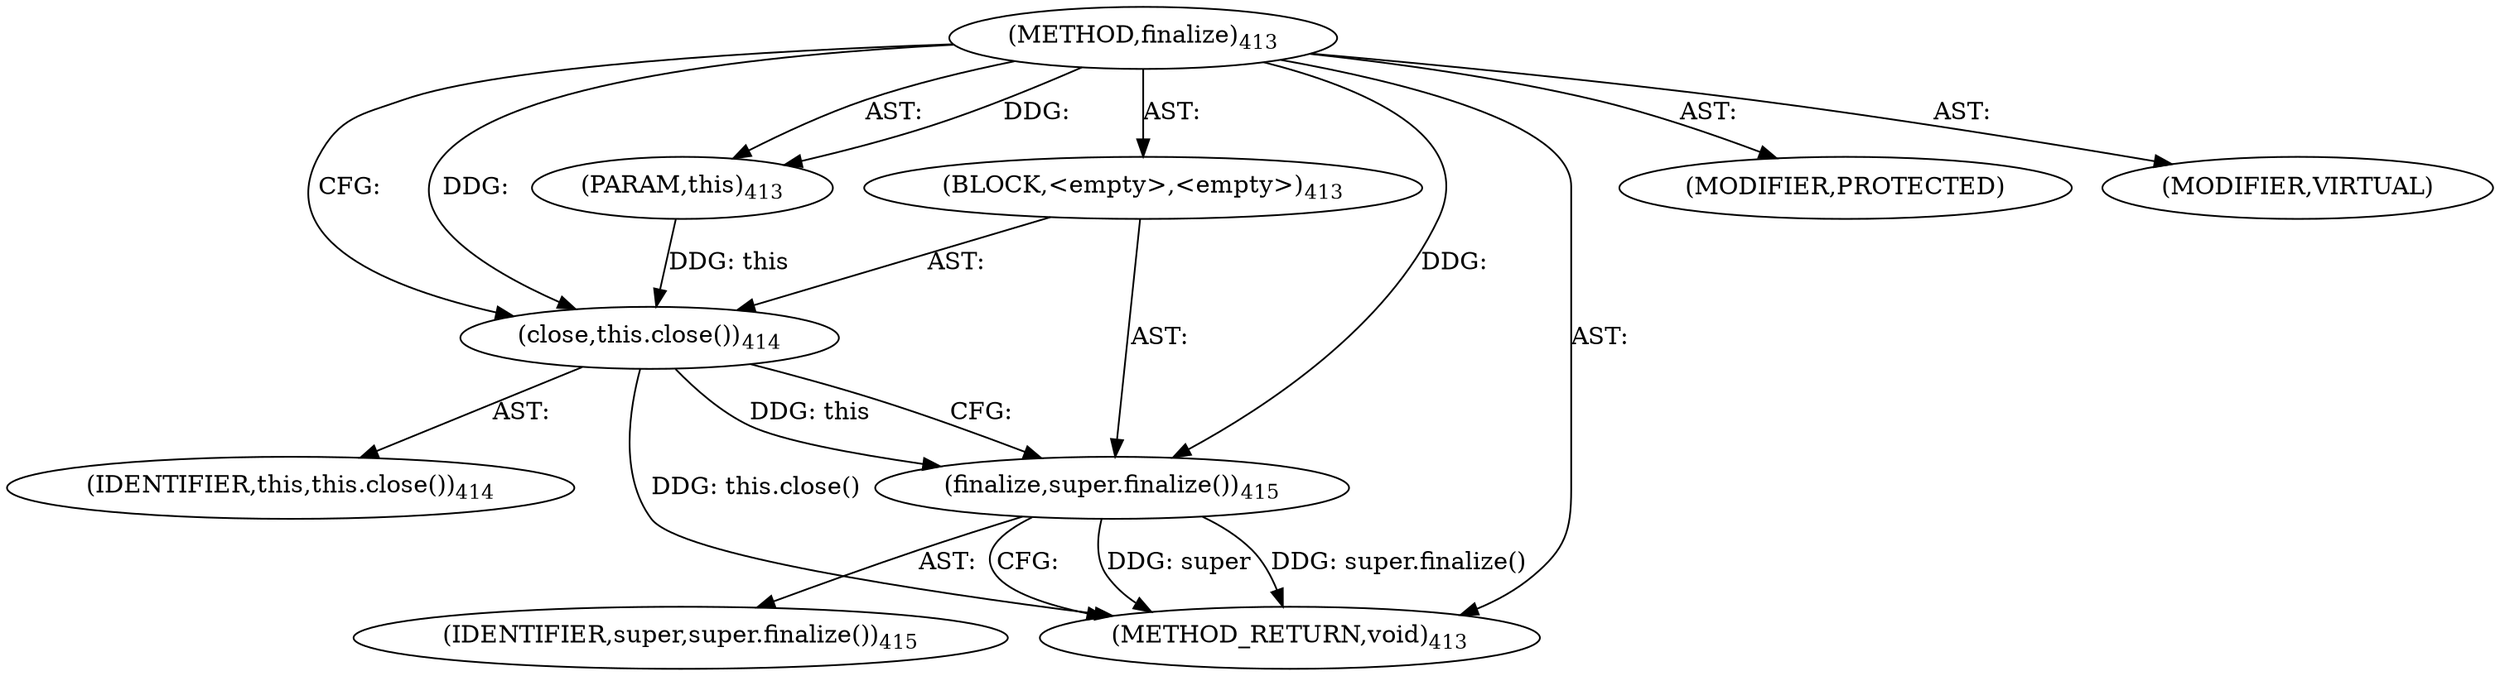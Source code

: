 digraph "finalize" {  
"111669149703" [label = <(METHOD,finalize)<SUB>413</SUB>> ]
"115964116994" [label = <(PARAM,this)<SUB>413</SUB>> ]
"25769803825" [label = <(BLOCK,&lt;empty&gt;,&lt;empty&gt;)<SUB>413</SUB>> ]
"30064771505" [label = <(close,this.close())<SUB>414</SUB>> ]
"68719476741" [label = <(IDENTIFIER,this,this.close())<SUB>414</SUB>> ]
"30064771506" [label = <(finalize,super.finalize())<SUB>415</SUB>> ]
"68719477135" [label = <(IDENTIFIER,super,super.finalize())<SUB>415</SUB>> ]
"133143986224" [label = <(MODIFIER,PROTECTED)> ]
"133143986225" [label = <(MODIFIER,VIRTUAL)> ]
"128849018887" [label = <(METHOD_RETURN,void)<SUB>413</SUB>> ]
  "111669149703" -> "115964116994"  [ label = "AST: "] 
  "111669149703" -> "25769803825"  [ label = "AST: "] 
  "111669149703" -> "133143986224"  [ label = "AST: "] 
  "111669149703" -> "133143986225"  [ label = "AST: "] 
  "111669149703" -> "128849018887"  [ label = "AST: "] 
  "25769803825" -> "30064771505"  [ label = "AST: "] 
  "25769803825" -> "30064771506"  [ label = "AST: "] 
  "30064771505" -> "68719476741"  [ label = "AST: "] 
  "30064771506" -> "68719477135"  [ label = "AST: "] 
  "30064771505" -> "30064771506"  [ label = "CFG: "] 
  "30064771506" -> "128849018887"  [ label = "CFG: "] 
  "111669149703" -> "30064771505"  [ label = "CFG: "] 
  "30064771505" -> "128849018887"  [ label = "DDG: this.close()"] 
  "30064771506" -> "128849018887"  [ label = "DDG: super"] 
  "30064771506" -> "128849018887"  [ label = "DDG: super.finalize()"] 
  "111669149703" -> "115964116994"  [ label = "DDG: "] 
  "115964116994" -> "30064771505"  [ label = "DDG: this"] 
  "111669149703" -> "30064771505"  [ label = "DDG: "] 
  "30064771505" -> "30064771506"  [ label = "DDG: this"] 
  "111669149703" -> "30064771506"  [ label = "DDG: "] 
}
